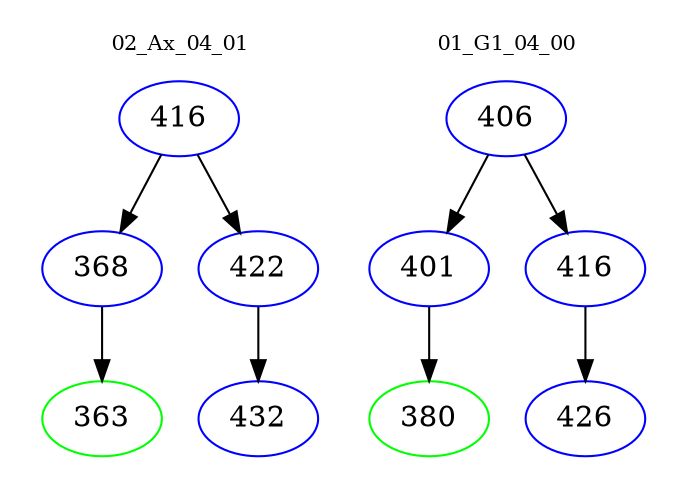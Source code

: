 digraph{
subgraph cluster_0 {
color = white
label = "02_Ax_04_01";
fontsize=10;
T0_416 [label="416", color="blue"]
T0_416 -> T0_368 [color="black"]
T0_368 [label="368", color="blue"]
T0_368 -> T0_363 [color="black"]
T0_363 [label="363", color="green"]
T0_416 -> T0_422 [color="black"]
T0_422 [label="422", color="blue"]
T0_422 -> T0_432 [color="black"]
T0_432 [label="432", color="blue"]
}
subgraph cluster_1 {
color = white
label = "01_G1_04_00";
fontsize=10;
T1_406 [label="406", color="blue"]
T1_406 -> T1_401 [color="black"]
T1_401 [label="401", color="blue"]
T1_401 -> T1_380 [color="black"]
T1_380 [label="380", color="green"]
T1_406 -> T1_416 [color="black"]
T1_416 [label="416", color="blue"]
T1_416 -> T1_426 [color="black"]
T1_426 [label="426", color="blue"]
}
}
